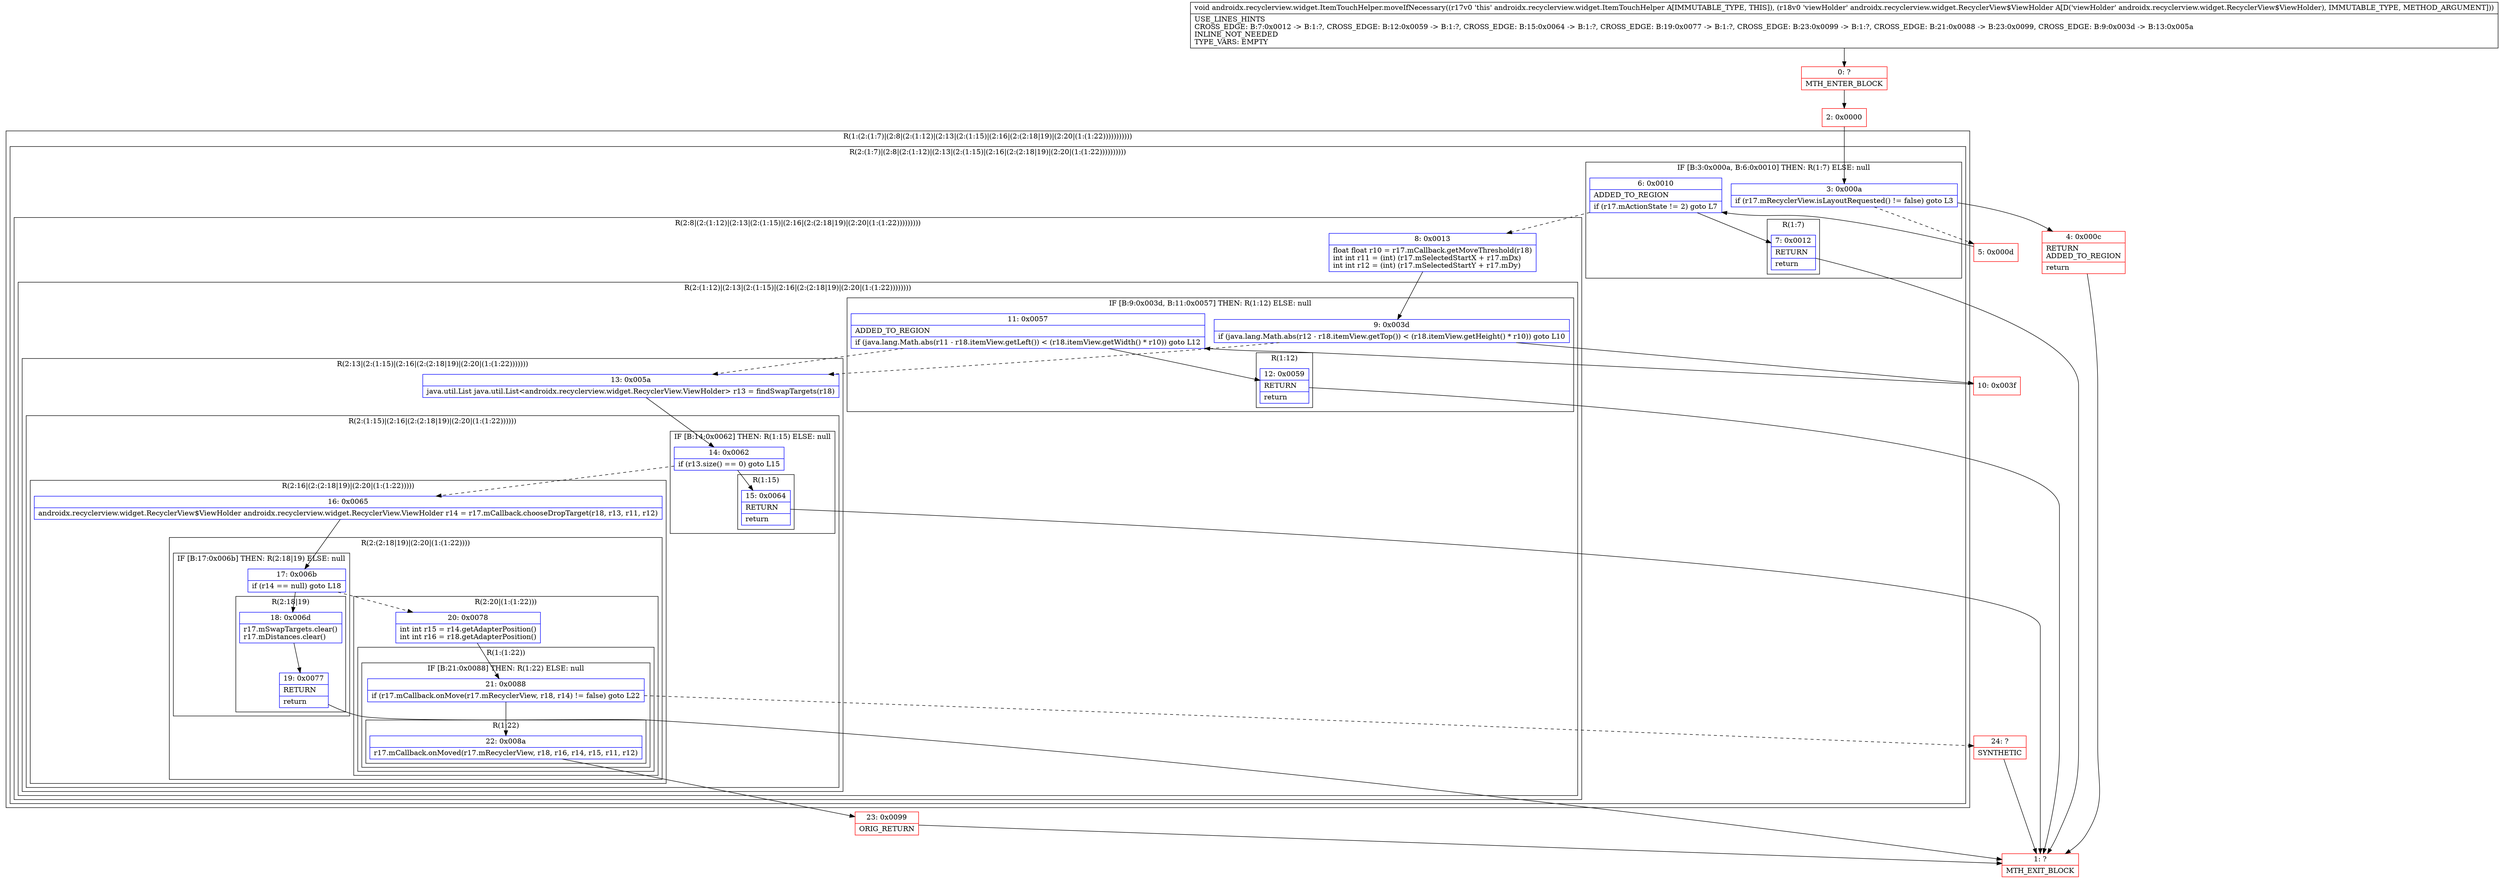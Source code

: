 digraph "CFG forandroidx.recyclerview.widget.ItemTouchHelper.moveIfNecessary(Landroidx\/recyclerview\/widget\/RecyclerView$ViewHolder;)V" {
subgraph cluster_Region_627164638 {
label = "R(1:(2:(1:7)|(2:8|(2:(1:12)|(2:13|(2:(1:15)|(2:16|(2:(2:18|19)|(2:20|(1:(1:22)))))))))))";
node [shape=record,color=blue];
subgraph cluster_Region_192526660 {
label = "R(2:(1:7)|(2:8|(2:(1:12)|(2:13|(2:(1:15)|(2:16|(2:(2:18|19)|(2:20|(1:(1:22))))))))))";
node [shape=record,color=blue];
subgraph cluster_IfRegion_1729166855 {
label = "IF [B:3:0x000a, B:6:0x0010] THEN: R(1:7) ELSE: null";
node [shape=record,color=blue];
Node_3 [shape=record,label="{3\:\ 0x000a|if (r17.mRecyclerView.isLayoutRequested() != false) goto L3\l}"];
Node_6 [shape=record,label="{6\:\ 0x0010|ADDED_TO_REGION\l|if (r17.mActionState != 2) goto L7\l}"];
subgraph cluster_Region_47727599 {
label = "R(1:7)";
node [shape=record,color=blue];
Node_7 [shape=record,label="{7\:\ 0x0012|RETURN\l|return\l}"];
}
}
subgraph cluster_Region_832103168 {
label = "R(2:8|(2:(1:12)|(2:13|(2:(1:15)|(2:16|(2:(2:18|19)|(2:20|(1:(1:22)))))))))";
node [shape=record,color=blue];
Node_8 [shape=record,label="{8\:\ 0x0013|float float r10 = r17.mCallback.getMoveThreshold(r18)\lint int r11 = (int) (r17.mSelectedStartX + r17.mDx)\lint int r12 = (int) (r17.mSelectedStartY + r17.mDy)\l}"];
subgraph cluster_Region_700197215 {
label = "R(2:(1:12)|(2:13|(2:(1:15)|(2:16|(2:(2:18|19)|(2:20|(1:(1:22))))))))";
node [shape=record,color=blue];
subgraph cluster_IfRegion_5113977 {
label = "IF [B:9:0x003d, B:11:0x0057] THEN: R(1:12) ELSE: null";
node [shape=record,color=blue];
Node_9 [shape=record,label="{9\:\ 0x003d|if (java.lang.Math.abs(r12 \- r18.itemView.getTop()) \< (r18.itemView.getHeight() * r10)) goto L10\l}"];
Node_11 [shape=record,label="{11\:\ 0x0057|ADDED_TO_REGION\l|if (java.lang.Math.abs(r11 \- r18.itemView.getLeft()) \< (r18.itemView.getWidth() * r10)) goto L12\l}"];
subgraph cluster_Region_1875449525 {
label = "R(1:12)";
node [shape=record,color=blue];
Node_12 [shape=record,label="{12\:\ 0x0059|RETURN\l|return\l}"];
}
}
subgraph cluster_Region_1558626653 {
label = "R(2:13|(2:(1:15)|(2:16|(2:(2:18|19)|(2:20|(1:(1:22)))))))";
node [shape=record,color=blue];
Node_13 [shape=record,label="{13\:\ 0x005a|java.util.List java.util.List\<androidx.recyclerview.widget.RecyclerView.ViewHolder\> r13 = findSwapTargets(r18)\l}"];
subgraph cluster_Region_256458125 {
label = "R(2:(1:15)|(2:16|(2:(2:18|19)|(2:20|(1:(1:22))))))";
node [shape=record,color=blue];
subgraph cluster_IfRegion_748361592 {
label = "IF [B:14:0x0062] THEN: R(1:15) ELSE: null";
node [shape=record,color=blue];
Node_14 [shape=record,label="{14\:\ 0x0062|if (r13.size() == 0) goto L15\l}"];
subgraph cluster_Region_1338949808 {
label = "R(1:15)";
node [shape=record,color=blue];
Node_15 [shape=record,label="{15\:\ 0x0064|RETURN\l|return\l}"];
}
}
subgraph cluster_Region_48605990 {
label = "R(2:16|(2:(2:18|19)|(2:20|(1:(1:22)))))";
node [shape=record,color=blue];
Node_16 [shape=record,label="{16\:\ 0x0065|androidx.recyclerview.widget.RecyclerView$ViewHolder androidx.recyclerview.widget.RecyclerView.ViewHolder r14 = r17.mCallback.chooseDropTarget(r18, r13, r11, r12)\l}"];
subgraph cluster_Region_124841671 {
label = "R(2:(2:18|19)|(2:20|(1:(1:22))))";
node [shape=record,color=blue];
subgraph cluster_IfRegion_59254102 {
label = "IF [B:17:0x006b] THEN: R(2:18|19) ELSE: null";
node [shape=record,color=blue];
Node_17 [shape=record,label="{17\:\ 0x006b|if (r14 == null) goto L18\l}"];
subgraph cluster_Region_539700258 {
label = "R(2:18|19)";
node [shape=record,color=blue];
Node_18 [shape=record,label="{18\:\ 0x006d|r17.mSwapTargets.clear()\lr17.mDistances.clear()\l}"];
Node_19 [shape=record,label="{19\:\ 0x0077|RETURN\l|return\l}"];
}
}
subgraph cluster_Region_747130124 {
label = "R(2:20|(1:(1:22)))";
node [shape=record,color=blue];
Node_20 [shape=record,label="{20\:\ 0x0078|int int r15 = r14.getAdapterPosition()\lint int r16 = r18.getAdapterPosition()\l}"];
subgraph cluster_Region_1724438783 {
label = "R(1:(1:22))";
node [shape=record,color=blue];
subgraph cluster_IfRegion_1183751657 {
label = "IF [B:21:0x0088] THEN: R(1:22) ELSE: null";
node [shape=record,color=blue];
Node_21 [shape=record,label="{21\:\ 0x0088|if (r17.mCallback.onMove(r17.mRecyclerView, r18, r14) != false) goto L22\l}"];
subgraph cluster_Region_714123244 {
label = "R(1:22)";
node [shape=record,color=blue];
Node_22 [shape=record,label="{22\:\ 0x008a|r17.mCallback.onMoved(r17.mRecyclerView, r18, r16, r14, r15, r11, r12)\l}"];
}
}
}
}
}
}
}
}
}
}
}
}
Node_0 [shape=record,color=red,label="{0\:\ ?|MTH_ENTER_BLOCK\l}"];
Node_2 [shape=record,color=red,label="{2\:\ 0x0000}"];
Node_4 [shape=record,color=red,label="{4\:\ 0x000c|RETURN\lADDED_TO_REGION\l|return\l}"];
Node_1 [shape=record,color=red,label="{1\:\ ?|MTH_EXIT_BLOCK\l}"];
Node_5 [shape=record,color=red,label="{5\:\ 0x000d}"];
Node_10 [shape=record,color=red,label="{10\:\ 0x003f}"];
Node_23 [shape=record,color=red,label="{23\:\ 0x0099|ORIG_RETURN\l}"];
Node_24 [shape=record,color=red,label="{24\:\ ?|SYNTHETIC\l}"];
MethodNode[shape=record,label="{void androidx.recyclerview.widget.ItemTouchHelper.moveIfNecessary((r17v0 'this' androidx.recyclerview.widget.ItemTouchHelper A[IMMUTABLE_TYPE, THIS]), (r18v0 'viewHolder' androidx.recyclerview.widget.RecyclerView$ViewHolder A[D('viewHolder' androidx.recyclerview.widget.RecyclerView$ViewHolder), IMMUTABLE_TYPE, METHOD_ARGUMENT]))  | USE_LINES_HINTS\lCROSS_EDGE: B:7:0x0012 \-\> B:1:?, CROSS_EDGE: B:12:0x0059 \-\> B:1:?, CROSS_EDGE: B:15:0x0064 \-\> B:1:?, CROSS_EDGE: B:19:0x0077 \-\> B:1:?, CROSS_EDGE: B:23:0x0099 \-\> B:1:?, CROSS_EDGE: B:21:0x0088 \-\> B:23:0x0099, CROSS_EDGE: B:9:0x003d \-\> B:13:0x005a\lINLINE_NOT_NEEDED\lTYPE_VARS: EMPTY\l}"];
MethodNode -> Node_0;Node_3 -> Node_4;
Node_3 -> Node_5[style=dashed];
Node_6 -> Node_7;
Node_6 -> Node_8[style=dashed];
Node_7 -> Node_1;
Node_8 -> Node_9;
Node_9 -> Node_10;
Node_9 -> Node_13[style=dashed];
Node_11 -> Node_12;
Node_11 -> Node_13[style=dashed];
Node_12 -> Node_1;
Node_13 -> Node_14;
Node_14 -> Node_15;
Node_14 -> Node_16[style=dashed];
Node_15 -> Node_1;
Node_16 -> Node_17;
Node_17 -> Node_18;
Node_17 -> Node_20[style=dashed];
Node_18 -> Node_19;
Node_19 -> Node_1;
Node_20 -> Node_21;
Node_21 -> Node_22;
Node_21 -> Node_24[style=dashed];
Node_22 -> Node_23;
Node_0 -> Node_2;
Node_2 -> Node_3;
Node_4 -> Node_1;
Node_5 -> Node_6;
Node_10 -> Node_11;
Node_23 -> Node_1;
Node_24 -> Node_1;
}

